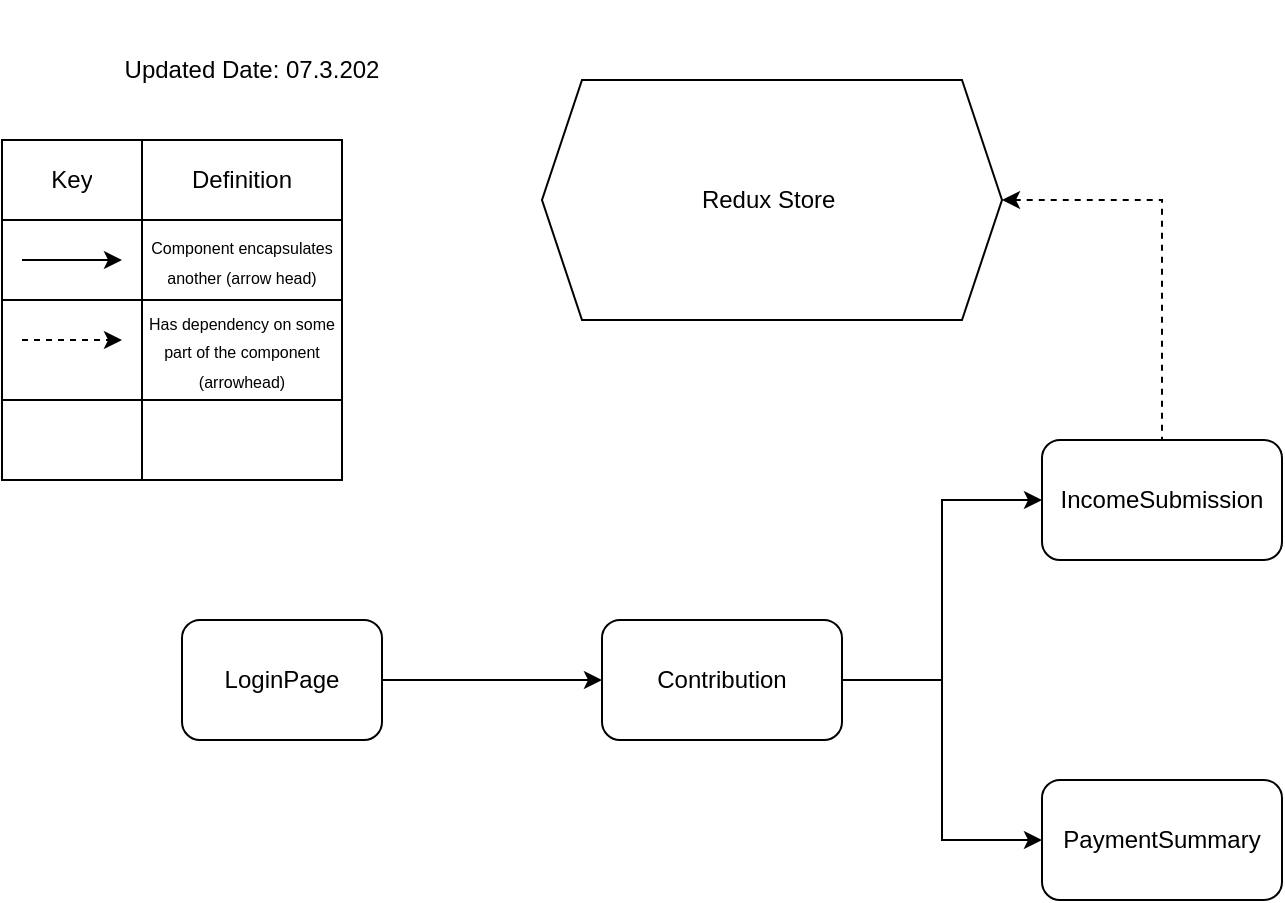 <mxfile version="14.4.4" type="device"><diagram id="sQCgFWcR7Kl65qCV-gax" name="Page-1"><mxGraphModel dx="575" dy="391" grid="1" gridSize="10" guides="1" tooltips="1" connect="1" arrows="1" fold="1" page="1" pageScale="1" pageWidth="827" pageHeight="1169" math="0" shadow="0"><root><mxCell id="0"/><mxCell id="1" parent="0"/><mxCell id="4fSPwHTtk-eSLPnDaL2R-1" value="Updated Date: 07.3.202" style="text;html=1;strokeColor=none;fillColor=none;align=center;verticalAlign=middle;whiteSpace=wrap;rounded=0;" parent="1" vertex="1"><mxGeometry x="50" width="230" height="70" as="geometry"/></mxCell><mxCell id="4fSPwHTtk-eSLPnDaL2R-4" style="edgeStyle=orthogonalEdgeStyle;rounded=0;orthogonalLoop=1;jettySize=auto;html=1;" parent="1" source="4fSPwHTtk-eSLPnDaL2R-2" target="4fSPwHTtk-eSLPnDaL2R-3" edge="1"><mxGeometry relative="1" as="geometry"/></mxCell><mxCell id="4fSPwHTtk-eSLPnDaL2R-2" value="LoginPage" style="rounded=1;whiteSpace=wrap;html=1;" parent="1" vertex="1"><mxGeometry x="130" y="310" width="100" height="60" as="geometry"/></mxCell><mxCell id="4fSPwHTtk-eSLPnDaL2R-7" style="edgeStyle=orthogonalEdgeStyle;rounded=0;orthogonalLoop=1;jettySize=auto;html=1;exitX=1;exitY=0.5;exitDx=0;exitDy=0;entryX=0;entryY=0.5;entryDx=0;entryDy=0;" parent="1" source="4fSPwHTtk-eSLPnDaL2R-3" target="4fSPwHTtk-eSLPnDaL2R-6" edge="1"><mxGeometry relative="1" as="geometry"/></mxCell><mxCell id="4fSPwHTtk-eSLPnDaL2R-11" value="" style="edgeStyle=orthogonalEdgeStyle;rounded=0;orthogonalLoop=1;jettySize=auto;html=1;exitX=1;exitY=0.5;exitDx=0;exitDy=0;entryX=0;entryY=0.5;entryDx=0;entryDy=0;" parent="1" source="4fSPwHTtk-eSLPnDaL2R-3" target="4fSPwHTtk-eSLPnDaL2R-9" edge="1"><mxGeometry relative="1" as="geometry"><Array as="points"><mxPoint x="510" y="340"/><mxPoint x="510" y="420"/></Array></mxGeometry></mxCell><mxCell id="4fSPwHTtk-eSLPnDaL2R-3" value="Contribution" style="rounded=1;whiteSpace=wrap;html=1;" parent="1" vertex="1"><mxGeometry x="340" y="310" width="120" height="60" as="geometry"/></mxCell><mxCell id="4fSPwHTtk-eSLPnDaL2R-6" value="IncomeSubmission&lt;br&gt;" style="rounded=1;whiteSpace=wrap;html=1;" parent="1" vertex="1"><mxGeometry x="560" y="220" width="120" height="60" as="geometry"/></mxCell><mxCell id="4fSPwHTtk-eSLPnDaL2R-9" value="PaymentSummary&lt;br&gt;" style="rounded=1;whiteSpace=wrap;html=1;" parent="1" vertex="1"><mxGeometry x="560" y="390" width="120" height="60" as="geometry"/></mxCell><mxCell id="4fSPwHTtk-eSLPnDaL2R-39" value="" style="shape=table;html=1;whiteSpace=wrap;startSize=0;container=1;collapsible=0;childLayout=tableLayout;" parent="1" vertex="1"><mxGeometry x="40" y="70" width="170" height="170" as="geometry"/></mxCell><mxCell id="4fSPwHTtk-eSLPnDaL2R-43" value="" style="shape=partialRectangle;html=1;whiteSpace=wrap;collapsible=0;dropTarget=0;pointerEvents=0;fillColor=none;top=0;left=0;bottom=0;right=0;points=[[0,0.5],[1,0.5]];portConstraint=eastwest;" parent="4fSPwHTtk-eSLPnDaL2R-39" vertex="1"><mxGeometry width="170" height="40" as="geometry"/></mxCell><mxCell id="4fSPwHTtk-eSLPnDaL2R-44" value="Key" style="shape=partialRectangle;html=1;whiteSpace=wrap;connectable=0;overflow=hidden;fillColor=none;top=0;left=0;bottom=0;right=0;" parent="4fSPwHTtk-eSLPnDaL2R-43" vertex="1"><mxGeometry width="70" height="40" as="geometry"/></mxCell><mxCell id="4fSPwHTtk-eSLPnDaL2R-45" value="Definition" style="shape=partialRectangle;html=1;whiteSpace=wrap;connectable=0;overflow=hidden;fillColor=none;top=0;left=0;bottom=0;right=0;" parent="4fSPwHTtk-eSLPnDaL2R-43" vertex="1"><mxGeometry x="70" width="100" height="40" as="geometry"/></mxCell><mxCell id="4fSPwHTtk-eSLPnDaL2R-46" value="" style="shape=partialRectangle;html=1;whiteSpace=wrap;collapsible=0;dropTarget=0;pointerEvents=0;fillColor=none;top=0;left=0;bottom=0;right=0;points=[[0,0.5],[1,0.5]];portConstraint=eastwest;" parent="4fSPwHTtk-eSLPnDaL2R-39" vertex="1"><mxGeometry y="40" width="170" height="40" as="geometry"/></mxCell><mxCell id="4fSPwHTtk-eSLPnDaL2R-47" value="" style="shape=partialRectangle;html=1;whiteSpace=wrap;connectable=0;overflow=hidden;fillColor=none;top=0;left=0;bottom=0;right=0;" parent="4fSPwHTtk-eSLPnDaL2R-46" vertex="1"><mxGeometry width="70" height="40" as="geometry"/></mxCell><mxCell id="4fSPwHTtk-eSLPnDaL2R-48" value="&lt;font style=&quot;font-size: 8px&quot;&gt;Component encapsulates another (arrow head)&lt;/font&gt;" style="shape=partialRectangle;html=1;whiteSpace=wrap;connectable=0;overflow=hidden;fillColor=none;top=0;left=0;bottom=0;right=0;" parent="4fSPwHTtk-eSLPnDaL2R-46" vertex="1"><mxGeometry x="70" width="100" height="40" as="geometry"/></mxCell><mxCell id="4fSPwHTtk-eSLPnDaL2R-49" value="" style="shape=partialRectangle;html=1;whiteSpace=wrap;collapsible=0;dropTarget=0;pointerEvents=0;fillColor=none;top=0;left=0;bottom=0;right=0;points=[[0,0.5],[1,0.5]];portConstraint=eastwest;" parent="4fSPwHTtk-eSLPnDaL2R-39" vertex="1"><mxGeometry y="80" width="170" height="50" as="geometry"/></mxCell><mxCell id="4fSPwHTtk-eSLPnDaL2R-50" value="" style="shape=partialRectangle;html=1;whiteSpace=wrap;connectable=0;overflow=hidden;fillColor=none;top=0;left=0;bottom=0;right=0;" parent="4fSPwHTtk-eSLPnDaL2R-49" vertex="1"><mxGeometry width="70" height="50" as="geometry"/></mxCell><mxCell id="4fSPwHTtk-eSLPnDaL2R-51" value="&lt;font style=&quot;font-size: 8px&quot;&gt;Has dependency on some part of the component (arrowhead)&lt;/font&gt;" style="shape=partialRectangle;html=1;whiteSpace=wrap;connectable=0;overflow=hidden;fillColor=none;top=0;left=0;bottom=0;right=0;" parent="4fSPwHTtk-eSLPnDaL2R-49" vertex="1"><mxGeometry x="70" width="100" height="50" as="geometry"/></mxCell><mxCell id="4fSPwHTtk-eSLPnDaL2R-40" value="" style="shape=partialRectangle;html=1;whiteSpace=wrap;collapsible=0;dropTarget=0;pointerEvents=0;fillColor=none;top=0;left=0;bottom=0;right=0;points=[[0,0.5],[1,0.5]];portConstraint=eastwest;" parent="4fSPwHTtk-eSLPnDaL2R-39" vertex="1"><mxGeometry y="130" width="170" height="40" as="geometry"/></mxCell><mxCell id="4fSPwHTtk-eSLPnDaL2R-41" value="" style="shape=partialRectangle;html=1;whiteSpace=wrap;connectable=0;overflow=hidden;fillColor=none;top=0;left=0;bottom=0;right=0;" parent="4fSPwHTtk-eSLPnDaL2R-40" vertex="1"><mxGeometry width="70" height="40" as="geometry"/></mxCell><mxCell id="4fSPwHTtk-eSLPnDaL2R-42" value="" style="shape=partialRectangle;html=1;whiteSpace=wrap;connectable=0;overflow=hidden;fillColor=none;top=0;left=0;bottom=0;right=0;" parent="4fSPwHTtk-eSLPnDaL2R-40" vertex="1"><mxGeometry x="70" width="100" height="40" as="geometry"/></mxCell><mxCell id="4fSPwHTtk-eSLPnDaL2R-52" value="" style="endArrow=classic;html=1;" parent="1" edge="1"><mxGeometry width="50" height="50" relative="1" as="geometry"><mxPoint x="50" y="130" as="sourcePoint"/><mxPoint x="100" y="130" as="targetPoint"/></mxGeometry></mxCell><mxCell id="FRY1wfKICDWIRhtc9m-t-2" style="edgeStyle=orthogonalEdgeStyle;rounded=0;orthogonalLoop=1;jettySize=auto;html=1;entryX=0.5;entryY=0;entryDx=0;entryDy=0;startArrow=classic;startFill=1;endArrow=none;endFill=0;dashed=1;" edge="1" parent="1" source="FRY1wfKICDWIRhtc9m-t-1" target="4fSPwHTtk-eSLPnDaL2R-6"><mxGeometry relative="1" as="geometry"/></mxCell><mxCell id="FRY1wfKICDWIRhtc9m-t-1" value="Redux Store&amp;nbsp;" style="shape=hexagon;perimeter=hexagonPerimeter2;whiteSpace=wrap;html=1;fixedSize=1;" vertex="1" parent="1"><mxGeometry x="310" y="40" width="230" height="120" as="geometry"/></mxCell><mxCell id="FRY1wfKICDWIRhtc9m-t-3" value="" style="endArrow=classic;html=1;dashed=1;" edge="1" parent="1"><mxGeometry width="50" height="50" relative="1" as="geometry"><mxPoint x="50" y="170" as="sourcePoint"/><mxPoint x="100" y="170" as="targetPoint"/></mxGeometry></mxCell></root></mxGraphModel></diagram></mxfile>